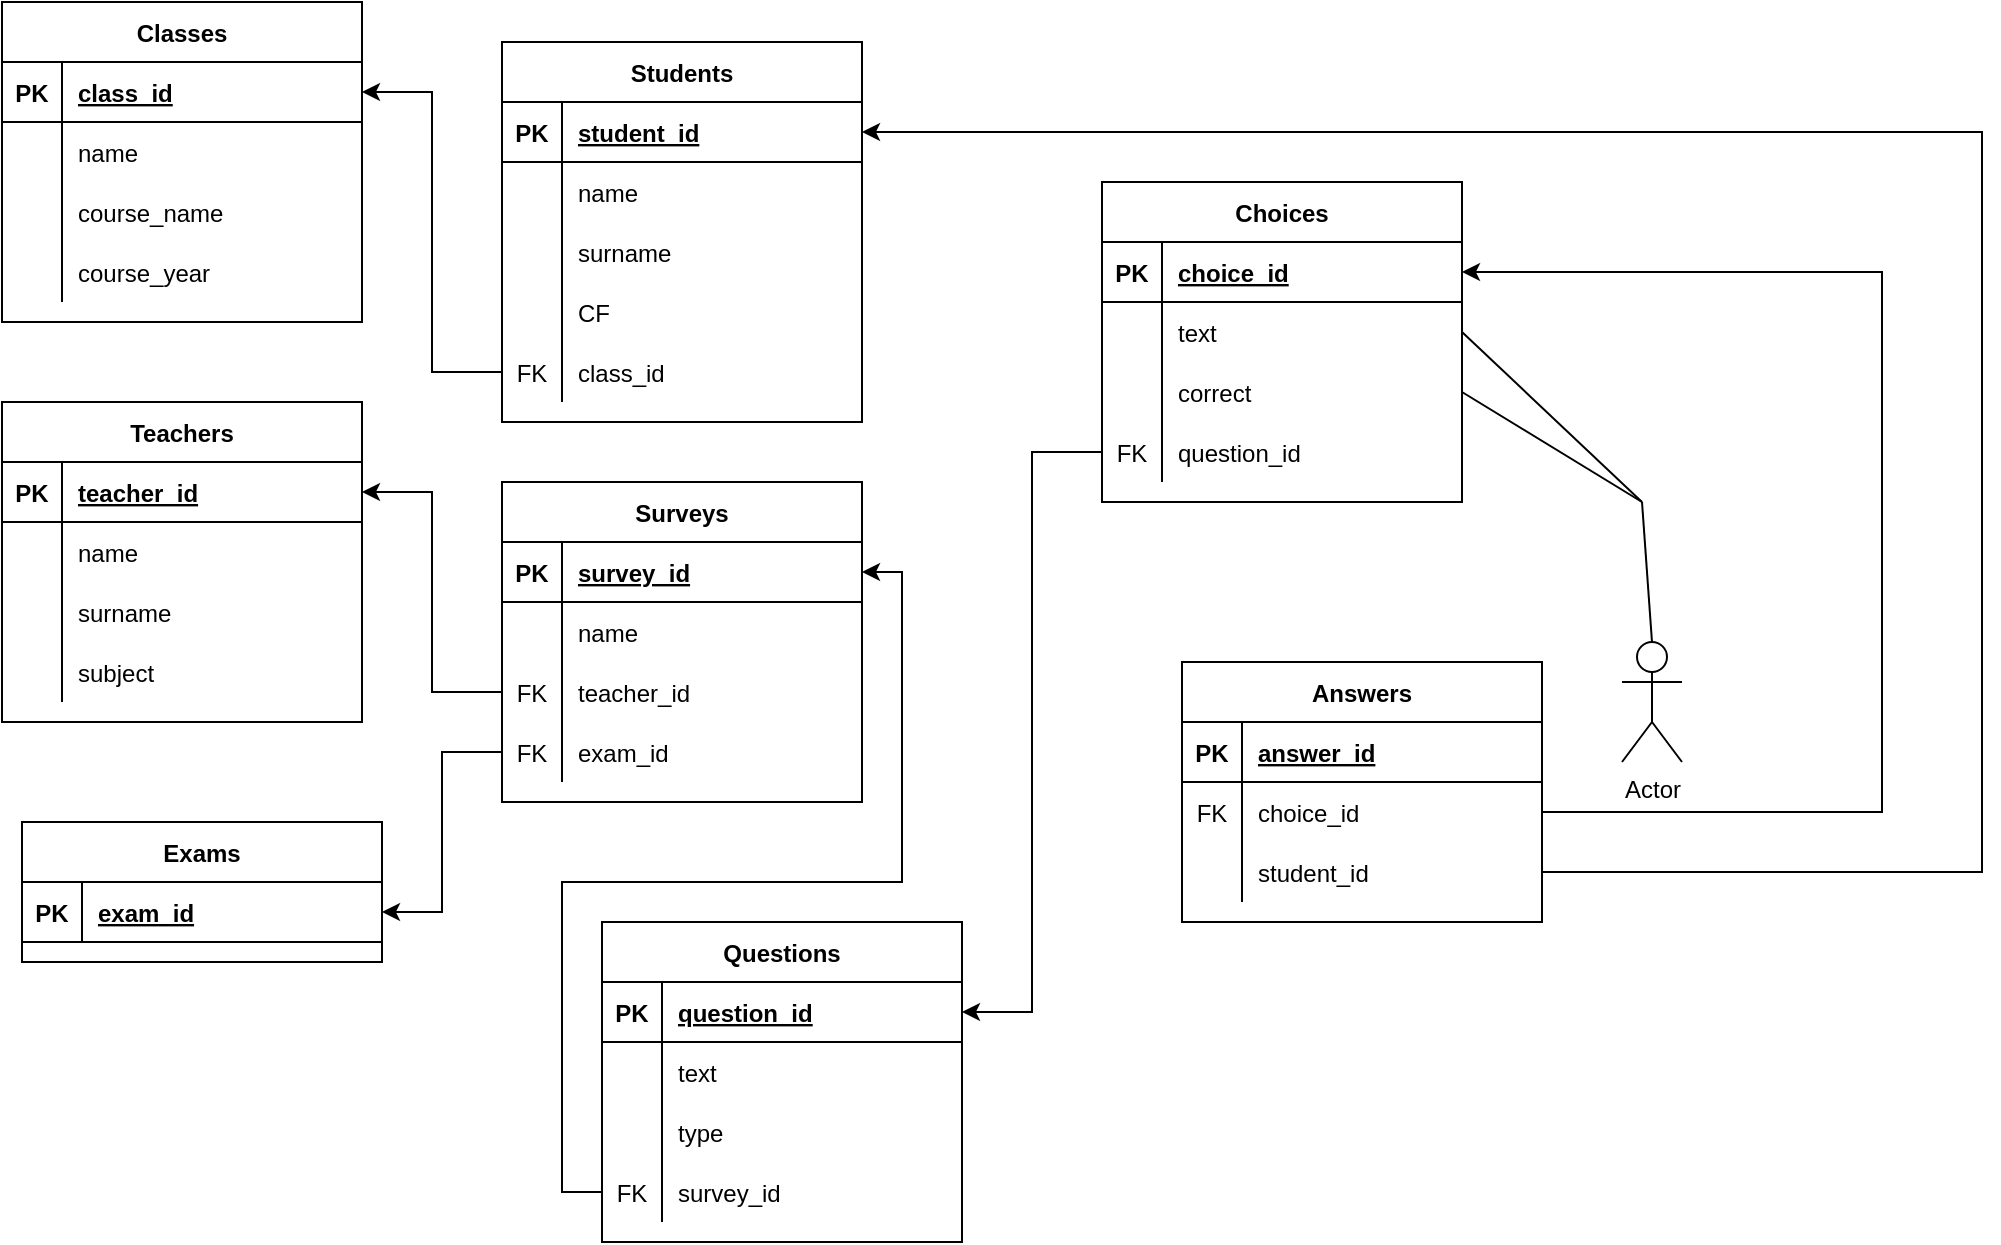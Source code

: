 <mxfile version="13.9.7" type="google"><diagram id="fZcFcUnUSK9s4WdVhPsP" name="Page-1"><mxGraphModel dx="1043" dy="583" grid="1" gridSize="10" guides="1" tooltips="1" connect="1" arrows="1" fold="1" page="1" pageScale="1" pageWidth="700" pageHeight="1000" math="0" shadow="0"><root><mxCell id="0"/><mxCell id="1" parent="0"/><mxCell id="Jp1wDzXhsAY_vWXqg_Am-1" value="Teachers" style="shape=table;startSize=30;container=1;collapsible=1;childLayout=tableLayout;fixedRows=1;rowLines=0;fontStyle=1;align=center;resizeLast=1;" vertex="1" parent="1"><mxGeometry x="50" y="220" width="180" height="160" as="geometry"/></mxCell><mxCell id="Jp1wDzXhsAY_vWXqg_Am-2" value="" style="shape=partialRectangle;collapsible=0;dropTarget=0;pointerEvents=0;fillColor=none;top=0;left=0;bottom=1;right=0;points=[[0,0.5],[1,0.5]];portConstraint=eastwest;" vertex="1" parent="Jp1wDzXhsAY_vWXqg_Am-1"><mxGeometry y="30" width="180" height="30" as="geometry"/></mxCell><mxCell id="Jp1wDzXhsAY_vWXqg_Am-3" value="PK" style="shape=partialRectangle;connectable=0;fillColor=none;top=0;left=0;bottom=0;right=0;fontStyle=1;overflow=hidden;" vertex="1" parent="Jp1wDzXhsAY_vWXqg_Am-2"><mxGeometry width="30" height="30" as="geometry"/></mxCell><mxCell id="Jp1wDzXhsAY_vWXqg_Am-4" value="teacher_id" style="shape=partialRectangle;connectable=0;fillColor=none;top=0;left=0;bottom=0;right=0;align=left;spacingLeft=6;fontStyle=5;overflow=hidden;" vertex="1" parent="Jp1wDzXhsAY_vWXqg_Am-2"><mxGeometry x="30" width="150" height="30" as="geometry"/></mxCell><mxCell id="Jp1wDzXhsAY_vWXqg_Am-5" value="" style="shape=partialRectangle;collapsible=0;dropTarget=0;pointerEvents=0;fillColor=none;top=0;left=0;bottom=0;right=0;points=[[0,0.5],[1,0.5]];portConstraint=eastwest;" vertex="1" parent="Jp1wDzXhsAY_vWXqg_Am-1"><mxGeometry y="60" width="180" height="30" as="geometry"/></mxCell><mxCell id="Jp1wDzXhsAY_vWXqg_Am-6" value="" style="shape=partialRectangle;connectable=0;fillColor=none;top=0;left=0;bottom=0;right=0;editable=1;overflow=hidden;" vertex="1" parent="Jp1wDzXhsAY_vWXqg_Am-5"><mxGeometry width="30" height="30" as="geometry"/></mxCell><mxCell id="Jp1wDzXhsAY_vWXqg_Am-7" value="name" style="shape=partialRectangle;connectable=0;fillColor=none;top=0;left=0;bottom=0;right=0;align=left;spacingLeft=6;overflow=hidden;" vertex="1" parent="Jp1wDzXhsAY_vWXqg_Am-5"><mxGeometry x="30" width="150" height="30" as="geometry"/></mxCell><mxCell id="Jp1wDzXhsAY_vWXqg_Am-8" value="" style="shape=partialRectangle;collapsible=0;dropTarget=0;pointerEvents=0;fillColor=none;top=0;left=0;bottom=0;right=0;points=[[0,0.5],[1,0.5]];portConstraint=eastwest;" vertex="1" parent="Jp1wDzXhsAY_vWXqg_Am-1"><mxGeometry y="90" width="180" height="30" as="geometry"/></mxCell><mxCell id="Jp1wDzXhsAY_vWXqg_Am-9" value="" style="shape=partialRectangle;connectable=0;fillColor=none;top=0;left=0;bottom=0;right=0;editable=1;overflow=hidden;" vertex="1" parent="Jp1wDzXhsAY_vWXqg_Am-8"><mxGeometry width="30" height="30" as="geometry"/></mxCell><mxCell id="Jp1wDzXhsAY_vWXqg_Am-10" value="surname" style="shape=partialRectangle;connectable=0;fillColor=none;top=0;left=0;bottom=0;right=0;align=left;spacingLeft=6;overflow=hidden;" vertex="1" parent="Jp1wDzXhsAY_vWXqg_Am-8"><mxGeometry x="30" width="150" height="30" as="geometry"/></mxCell><mxCell id="Jp1wDzXhsAY_vWXqg_Am-11" value="" style="shape=partialRectangle;collapsible=0;dropTarget=0;pointerEvents=0;fillColor=none;top=0;left=0;bottom=0;right=0;points=[[0,0.5],[1,0.5]];portConstraint=eastwest;" vertex="1" parent="Jp1wDzXhsAY_vWXqg_Am-1"><mxGeometry y="120" width="180" height="30" as="geometry"/></mxCell><mxCell id="Jp1wDzXhsAY_vWXqg_Am-12" value="" style="shape=partialRectangle;connectable=0;fillColor=none;top=0;left=0;bottom=0;right=0;editable=1;overflow=hidden;" vertex="1" parent="Jp1wDzXhsAY_vWXqg_Am-11"><mxGeometry width="30" height="30" as="geometry"/></mxCell><mxCell id="Jp1wDzXhsAY_vWXqg_Am-13" value="subject" style="shape=partialRectangle;connectable=0;fillColor=none;top=0;left=0;bottom=0;right=0;align=left;spacingLeft=6;overflow=hidden;" vertex="1" parent="Jp1wDzXhsAY_vWXqg_Am-11"><mxGeometry x="30" width="150" height="30" as="geometry"/></mxCell><mxCell id="Jp1wDzXhsAY_vWXqg_Am-15" value="Students" style="shape=table;startSize=30;container=1;collapsible=1;childLayout=tableLayout;fixedRows=1;rowLines=0;fontStyle=1;align=center;resizeLast=1;fillColor=none;" vertex="1" parent="1"><mxGeometry x="300" y="40" width="180" height="190" as="geometry"/></mxCell><mxCell id="Jp1wDzXhsAY_vWXqg_Am-16" value="" style="shape=partialRectangle;collapsible=0;dropTarget=0;pointerEvents=0;fillColor=none;top=0;left=0;bottom=1;right=0;points=[[0,0.5],[1,0.5]];portConstraint=eastwest;" vertex="1" parent="Jp1wDzXhsAY_vWXqg_Am-15"><mxGeometry y="30" width="180" height="30" as="geometry"/></mxCell><mxCell id="Jp1wDzXhsAY_vWXqg_Am-17" value="PK" style="shape=partialRectangle;connectable=0;fillColor=none;top=0;left=0;bottom=0;right=0;fontStyle=1;overflow=hidden;" vertex="1" parent="Jp1wDzXhsAY_vWXqg_Am-16"><mxGeometry width="30" height="30" as="geometry"/></mxCell><mxCell id="Jp1wDzXhsAY_vWXqg_Am-18" value="student_id" style="shape=partialRectangle;connectable=0;fillColor=none;top=0;left=0;bottom=0;right=0;align=left;spacingLeft=6;fontStyle=5;overflow=hidden;" vertex="1" parent="Jp1wDzXhsAY_vWXqg_Am-16"><mxGeometry x="30" width="150" height="30" as="geometry"/></mxCell><mxCell id="Jp1wDzXhsAY_vWXqg_Am-19" value="" style="shape=partialRectangle;collapsible=0;dropTarget=0;pointerEvents=0;fillColor=none;top=0;left=0;bottom=0;right=0;points=[[0,0.5],[1,0.5]];portConstraint=eastwest;" vertex="1" parent="Jp1wDzXhsAY_vWXqg_Am-15"><mxGeometry y="60" width="180" height="30" as="geometry"/></mxCell><mxCell id="Jp1wDzXhsAY_vWXqg_Am-20" value="" style="shape=partialRectangle;connectable=0;fillColor=none;top=0;left=0;bottom=0;right=0;editable=1;overflow=hidden;" vertex="1" parent="Jp1wDzXhsAY_vWXqg_Am-19"><mxGeometry width="30" height="30" as="geometry"/></mxCell><mxCell id="Jp1wDzXhsAY_vWXqg_Am-21" value="name" style="shape=partialRectangle;connectable=0;fillColor=none;top=0;left=0;bottom=0;right=0;align=left;spacingLeft=6;overflow=hidden;" vertex="1" parent="Jp1wDzXhsAY_vWXqg_Am-19"><mxGeometry x="30" width="150" height="30" as="geometry"/></mxCell><mxCell id="Jp1wDzXhsAY_vWXqg_Am-22" value="" style="shape=partialRectangle;collapsible=0;dropTarget=0;pointerEvents=0;fillColor=none;top=0;left=0;bottom=0;right=0;points=[[0,0.5],[1,0.5]];portConstraint=eastwest;" vertex="1" parent="Jp1wDzXhsAY_vWXqg_Am-15"><mxGeometry y="90" width="180" height="30" as="geometry"/></mxCell><mxCell id="Jp1wDzXhsAY_vWXqg_Am-23" value="" style="shape=partialRectangle;connectable=0;fillColor=none;top=0;left=0;bottom=0;right=0;editable=1;overflow=hidden;" vertex="1" parent="Jp1wDzXhsAY_vWXqg_Am-22"><mxGeometry width="30" height="30" as="geometry"/></mxCell><mxCell id="Jp1wDzXhsAY_vWXqg_Am-24" value="surname" style="shape=partialRectangle;connectable=0;fillColor=none;top=0;left=0;bottom=0;right=0;align=left;spacingLeft=6;overflow=hidden;" vertex="1" parent="Jp1wDzXhsAY_vWXqg_Am-22"><mxGeometry x="30" width="150" height="30" as="geometry"/></mxCell><mxCell id="Jp1wDzXhsAY_vWXqg_Am-25" value="" style="shape=partialRectangle;collapsible=0;dropTarget=0;pointerEvents=0;fillColor=none;top=0;left=0;bottom=0;right=0;points=[[0,0.5],[1,0.5]];portConstraint=eastwest;" vertex="1" parent="Jp1wDzXhsAY_vWXqg_Am-15"><mxGeometry y="120" width="180" height="30" as="geometry"/></mxCell><mxCell id="Jp1wDzXhsAY_vWXqg_Am-26" value="" style="shape=partialRectangle;connectable=0;fillColor=none;top=0;left=0;bottom=0;right=0;editable=1;overflow=hidden;" vertex="1" parent="Jp1wDzXhsAY_vWXqg_Am-25"><mxGeometry width="30" height="30" as="geometry"/></mxCell><mxCell id="Jp1wDzXhsAY_vWXqg_Am-27" value="CF" style="shape=partialRectangle;connectable=0;fillColor=none;top=0;left=0;bottom=0;right=0;align=left;spacingLeft=6;overflow=hidden;" vertex="1" parent="Jp1wDzXhsAY_vWXqg_Am-25"><mxGeometry x="30" width="150" height="30" as="geometry"/></mxCell><mxCell id="Jp1wDzXhsAY_vWXqg_Am-102" value="" style="shape=partialRectangle;collapsible=0;dropTarget=0;pointerEvents=0;fillColor=none;top=0;left=0;bottom=0;right=0;points=[[0,0.5],[1,0.5]];portConstraint=eastwest;" vertex="1" parent="Jp1wDzXhsAY_vWXqg_Am-15"><mxGeometry y="150" width="180" height="30" as="geometry"/></mxCell><mxCell id="Jp1wDzXhsAY_vWXqg_Am-103" value="FK" style="shape=partialRectangle;connectable=0;fillColor=none;top=0;left=0;bottom=0;right=0;editable=1;overflow=hidden;" vertex="1" parent="Jp1wDzXhsAY_vWXqg_Am-102"><mxGeometry width="30" height="30" as="geometry"/></mxCell><mxCell id="Jp1wDzXhsAY_vWXqg_Am-104" value="class_id" style="shape=partialRectangle;connectable=0;fillColor=none;top=0;left=0;bottom=0;right=0;align=left;spacingLeft=6;overflow=hidden;" vertex="1" parent="Jp1wDzXhsAY_vWXqg_Am-102"><mxGeometry x="30" width="150" height="30" as="geometry"/></mxCell><mxCell id="Jp1wDzXhsAY_vWXqg_Am-28" value="Classes" style="shape=table;startSize=30;container=1;collapsible=1;childLayout=tableLayout;fixedRows=1;rowLines=0;fontStyle=1;align=center;resizeLast=1;" vertex="1" parent="1"><mxGeometry x="50" y="20" width="180" height="160" as="geometry"/></mxCell><mxCell id="Jp1wDzXhsAY_vWXqg_Am-29" value="" style="shape=partialRectangle;collapsible=0;dropTarget=0;pointerEvents=0;fillColor=none;top=0;left=0;bottom=1;right=0;points=[[0,0.5],[1,0.5]];portConstraint=eastwest;" vertex="1" parent="Jp1wDzXhsAY_vWXqg_Am-28"><mxGeometry y="30" width="180" height="30" as="geometry"/></mxCell><mxCell id="Jp1wDzXhsAY_vWXqg_Am-30" value="PK" style="shape=partialRectangle;connectable=0;fillColor=none;top=0;left=0;bottom=0;right=0;fontStyle=1;overflow=hidden;" vertex="1" parent="Jp1wDzXhsAY_vWXqg_Am-29"><mxGeometry width="30" height="30" as="geometry"/></mxCell><mxCell id="Jp1wDzXhsAY_vWXqg_Am-31" value="class_id" style="shape=partialRectangle;connectable=0;fillColor=none;top=0;left=0;bottom=0;right=0;align=left;spacingLeft=6;fontStyle=5;overflow=hidden;" vertex="1" parent="Jp1wDzXhsAY_vWXqg_Am-29"><mxGeometry x="30" width="150" height="30" as="geometry"/></mxCell><mxCell id="Jp1wDzXhsAY_vWXqg_Am-32" value="" style="shape=partialRectangle;collapsible=0;dropTarget=0;pointerEvents=0;fillColor=none;top=0;left=0;bottom=0;right=0;points=[[0,0.5],[1,0.5]];portConstraint=eastwest;" vertex="1" parent="Jp1wDzXhsAY_vWXqg_Am-28"><mxGeometry y="60" width="180" height="30" as="geometry"/></mxCell><mxCell id="Jp1wDzXhsAY_vWXqg_Am-33" value="" style="shape=partialRectangle;connectable=0;fillColor=none;top=0;left=0;bottom=0;right=0;editable=1;overflow=hidden;" vertex="1" parent="Jp1wDzXhsAY_vWXqg_Am-32"><mxGeometry width="30" height="30" as="geometry"/></mxCell><mxCell id="Jp1wDzXhsAY_vWXqg_Am-34" value="name" style="shape=partialRectangle;connectable=0;fillColor=none;top=0;left=0;bottom=0;right=0;align=left;spacingLeft=6;overflow=hidden;" vertex="1" parent="Jp1wDzXhsAY_vWXqg_Am-32"><mxGeometry x="30" width="150" height="30" as="geometry"/></mxCell><mxCell id="Jp1wDzXhsAY_vWXqg_Am-35" value="" style="shape=partialRectangle;collapsible=0;dropTarget=0;pointerEvents=0;fillColor=none;top=0;left=0;bottom=0;right=0;points=[[0,0.5],[1,0.5]];portConstraint=eastwest;" vertex="1" parent="Jp1wDzXhsAY_vWXqg_Am-28"><mxGeometry y="90" width="180" height="30" as="geometry"/></mxCell><mxCell id="Jp1wDzXhsAY_vWXqg_Am-36" value="" style="shape=partialRectangle;connectable=0;fillColor=none;top=0;left=0;bottom=0;right=0;editable=1;overflow=hidden;" vertex="1" parent="Jp1wDzXhsAY_vWXqg_Am-35"><mxGeometry width="30" height="30" as="geometry"/></mxCell><mxCell id="Jp1wDzXhsAY_vWXqg_Am-37" value="course_name" style="shape=partialRectangle;connectable=0;fillColor=none;top=0;left=0;bottom=0;right=0;align=left;spacingLeft=6;overflow=hidden;" vertex="1" parent="Jp1wDzXhsAY_vWXqg_Am-35"><mxGeometry x="30" width="150" height="30" as="geometry"/></mxCell><mxCell id="Jp1wDzXhsAY_vWXqg_Am-38" value="" style="shape=partialRectangle;collapsible=0;dropTarget=0;pointerEvents=0;fillColor=none;top=0;left=0;bottom=0;right=0;points=[[0,0.5],[1,0.5]];portConstraint=eastwest;" vertex="1" parent="Jp1wDzXhsAY_vWXqg_Am-28"><mxGeometry y="120" width="180" height="30" as="geometry"/></mxCell><mxCell id="Jp1wDzXhsAY_vWXqg_Am-39" value="" style="shape=partialRectangle;connectable=0;fillColor=none;top=0;left=0;bottom=0;right=0;editable=1;overflow=hidden;" vertex="1" parent="Jp1wDzXhsAY_vWXqg_Am-38"><mxGeometry width="30" height="30" as="geometry"/></mxCell><mxCell id="Jp1wDzXhsAY_vWXqg_Am-40" value="course_year" style="shape=partialRectangle;connectable=0;fillColor=none;top=0;left=0;bottom=0;right=0;align=left;spacingLeft=6;overflow=hidden;" vertex="1" parent="Jp1wDzXhsAY_vWXqg_Am-38"><mxGeometry x="30" width="150" height="30" as="geometry"/></mxCell><mxCell id="Jp1wDzXhsAY_vWXqg_Am-41" value="Exams" style="shape=table;startSize=30;container=1;collapsible=1;childLayout=tableLayout;fixedRows=1;rowLines=0;fontStyle=1;align=center;resizeLast=1;" vertex="1" parent="1"><mxGeometry x="60" y="430" width="180" height="70" as="geometry"/></mxCell><mxCell id="Jp1wDzXhsAY_vWXqg_Am-42" value="" style="shape=partialRectangle;collapsible=0;dropTarget=0;pointerEvents=0;fillColor=none;top=0;left=0;bottom=1;right=0;points=[[0,0.5],[1,0.5]];portConstraint=eastwest;" vertex="1" parent="Jp1wDzXhsAY_vWXqg_Am-41"><mxGeometry y="30" width="180" height="30" as="geometry"/></mxCell><mxCell id="Jp1wDzXhsAY_vWXqg_Am-43" value="PK" style="shape=partialRectangle;connectable=0;fillColor=none;top=0;left=0;bottom=0;right=0;fontStyle=1;overflow=hidden;" vertex="1" parent="Jp1wDzXhsAY_vWXqg_Am-42"><mxGeometry width="30" height="30" as="geometry"/></mxCell><mxCell id="Jp1wDzXhsAY_vWXqg_Am-44" value="exam_id" style="shape=partialRectangle;connectable=0;fillColor=none;top=0;left=0;bottom=0;right=0;align=left;spacingLeft=6;fontStyle=5;overflow=hidden;" vertex="1" parent="Jp1wDzXhsAY_vWXqg_Am-42"><mxGeometry x="30" width="150" height="30" as="geometry"/></mxCell><mxCell id="Jp1wDzXhsAY_vWXqg_Am-54" value="Surveys" style="shape=table;startSize=30;container=1;collapsible=1;childLayout=tableLayout;fixedRows=1;rowLines=0;fontStyle=1;align=center;resizeLast=1;" vertex="1" parent="1"><mxGeometry x="300" y="260" width="180" height="160" as="geometry"/></mxCell><mxCell id="Jp1wDzXhsAY_vWXqg_Am-55" value="" style="shape=partialRectangle;collapsible=0;dropTarget=0;pointerEvents=0;fillColor=none;top=0;left=0;bottom=1;right=0;points=[[0,0.5],[1,0.5]];portConstraint=eastwest;" vertex="1" parent="Jp1wDzXhsAY_vWXqg_Am-54"><mxGeometry y="30" width="180" height="30" as="geometry"/></mxCell><mxCell id="Jp1wDzXhsAY_vWXqg_Am-56" value="PK" style="shape=partialRectangle;connectable=0;fillColor=none;top=0;left=0;bottom=0;right=0;fontStyle=1;overflow=hidden;" vertex="1" parent="Jp1wDzXhsAY_vWXqg_Am-55"><mxGeometry width="30" height="30" as="geometry"/></mxCell><mxCell id="Jp1wDzXhsAY_vWXqg_Am-57" value="survey_id" style="shape=partialRectangle;connectable=0;fillColor=none;top=0;left=0;bottom=0;right=0;align=left;spacingLeft=6;fontStyle=5;overflow=hidden;" vertex="1" parent="Jp1wDzXhsAY_vWXqg_Am-55"><mxGeometry x="30" width="150" height="30" as="geometry"/></mxCell><mxCell id="Jp1wDzXhsAY_vWXqg_Am-58" value="" style="shape=partialRectangle;collapsible=0;dropTarget=0;pointerEvents=0;fillColor=none;top=0;left=0;bottom=0;right=0;points=[[0,0.5],[1,0.5]];portConstraint=eastwest;" vertex="1" parent="Jp1wDzXhsAY_vWXqg_Am-54"><mxGeometry y="60" width="180" height="30" as="geometry"/></mxCell><mxCell id="Jp1wDzXhsAY_vWXqg_Am-59" value="" style="shape=partialRectangle;connectable=0;fillColor=none;top=0;left=0;bottom=0;right=0;editable=1;overflow=hidden;" vertex="1" parent="Jp1wDzXhsAY_vWXqg_Am-58"><mxGeometry width="30" height="30" as="geometry"/></mxCell><mxCell id="Jp1wDzXhsAY_vWXqg_Am-60" value="name" style="shape=partialRectangle;connectable=0;fillColor=none;top=0;left=0;bottom=0;right=0;align=left;spacingLeft=6;overflow=hidden;" vertex="1" parent="Jp1wDzXhsAY_vWXqg_Am-58"><mxGeometry x="30" width="150" height="30" as="geometry"/></mxCell><mxCell id="Jp1wDzXhsAY_vWXqg_Am-61" value="" style="shape=partialRectangle;collapsible=0;dropTarget=0;pointerEvents=0;fillColor=none;top=0;left=0;bottom=0;right=0;points=[[0,0.5],[1,0.5]];portConstraint=eastwest;" vertex="1" parent="Jp1wDzXhsAY_vWXqg_Am-54"><mxGeometry y="90" width="180" height="30" as="geometry"/></mxCell><mxCell id="Jp1wDzXhsAY_vWXqg_Am-62" value="FK" style="shape=partialRectangle;connectable=0;fillColor=none;top=0;left=0;bottom=0;right=0;editable=1;overflow=hidden;" vertex="1" parent="Jp1wDzXhsAY_vWXqg_Am-61"><mxGeometry width="30" height="30" as="geometry"/></mxCell><mxCell id="Jp1wDzXhsAY_vWXqg_Am-63" value="teacher_id" style="shape=partialRectangle;connectable=0;fillColor=none;top=0;left=0;bottom=0;right=0;align=left;spacingLeft=6;overflow=hidden;" vertex="1" parent="Jp1wDzXhsAY_vWXqg_Am-61"><mxGeometry x="30" width="150" height="30" as="geometry"/></mxCell><mxCell id="Jp1wDzXhsAY_vWXqg_Am-64" value="" style="shape=partialRectangle;collapsible=0;dropTarget=0;pointerEvents=0;fillColor=none;top=0;left=0;bottom=0;right=0;points=[[0,0.5],[1,0.5]];portConstraint=eastwest;" vertex="1" parent="Jp1wDzXhsAY_vWXqg_Am-54"><mxGeometry y="120" width="180" height="30" as="geometry"/></mxCell><mxCell id="Jp1wDzXhsAY_vWXqg_Am-65" value="FK" style="shape=partialRectangle;connectable=0;fillColor=none;top=0;left=0;bottom=0;right=0;editable=1;overflow=hidden;" vertex="1" parent="Jp1wDzXhsAY_vWXqg_Am-64"><mxGeometry width="30" height="30" as="geometry"/></mxCell><mxCell id="Jp1wDzXhsAY_vWXqg_Am-66" value="exam_id" style="shape=partialRectangle;connectable=0;fillColor=none;top=0;left=0;bottom=0;right=0;align=left;spacingLeft=6;overflow=hidden;" vertex="1" parent="Jp1wDzXhsAY_vWXqg_Am-64"><mxGeometry x="30" width="150" height="30" as="geometry"/></mxCell><mxCell id="Jp1wDzXhsAY_vWXqg_Am-67" value="Questions" style="shape=table;startSize=30;container=1;collapsible=1;childLayout=tableLayout;fixedRows=1;rowLines=0;fontStyle=1;align=center;resizeLast=1;" vertex="1" parent="1"><mxGeometry x="350" y="480" width="180" height="160" as="geometry"/></mxCell><mxCell id="Jp1wDzXhsAY_vWXqg_Am-68" value="" style="shape=partialRectangle;collapsible=0;dropTarget=0;pointerEvents=0;fillColor=none;top=0;left=0;bottom=1;right=0;points=[[0,0.5],[1,0.5]];portConstraint=eastwest;" vertex="1" parent="Jp1wDzXhsAY_vWXqg_Am-67"><mxGeometry y="30" width="180" height="30" as="geometry"/></mxCell><mxCell id="Jp1wDzXhsAY_vWXqg_Am-69" value="PK" style="shape=partialRectangle;connectable=0;fillColor=none;top=0;left=0;bottom=0;right=0;fontStyle=1;overflow=hidden;" vertex="1" parent="Jp1wDzXhsAY_vWXqg_Am-68"><mxGeometry width="30" height="30" as="geometry"/></mxCell><mxCell id="Jp1wDzXhsAY_vWXqg_Am-70" value="question_id" style="shape=partialRectangle;connectable=0;fillColor=none;top=0;left=0;bottom=0;right=0;align=left;spacingLeft=6;fontStyle=5;overflow=hidden;" vertex="1" parent="Jp1wDzXhsAY_vWXqg_Am-68"><mxGeometry x="30" width="150" height="30" as="geometry"/></mxCell><mxCell id="Jp1wDzXhsAY_vWXqg_Am-71" value="" style="shape=partialRectangle;collapsible=0;dropTarget=0;pointerEvents=0;fillColor=none;top=0;left=0;bottom=0;right=0;points=[[0,0.5],[1,0.5]];portConstraint=eastwest;" vertex="1" parent="Jp1wDzXhsAY_vWXqg_Am-67"><mxGeometry y="60" width="180" height="30" as="geometry"/></mxCell><mxCell id="Jp1wDzXhsAY_vWXqg_Am-72" value="" style="shape=partialRectangle;connectable=0;fillColor=none;top=0;left=0;bottom=0;right=0;editable=1;overflow=hidden;" vertex="1" parent="Jp1wDzXhsAY_vWXqg_Am-71"><mxGeometry width="30" height="30" as="geometry"/></mxCell><mxCell id="Jp1wDzXhsAY_vWXqg_Am-73" value="text" style="shape=partialRectangle;connectable=0;fillColor=none;top=0;left=0;bottom=0;right=0;align=left;spacingLeft=6;overflow=hidden;" vertex="1" parent="Jp1wDzXhsAY_vWXqg_Am-71"><mxGeometry x="30" width="150" height="30" as="geometry"/></mxCell><mxCell id="Jp1wDzXhsAY_vWXqg_Am-74" value="" style="shape=partialRectangle;collapsible=0;dropTarget=0;pointerEvents=0;fillColor=none;top=0;left=0;bottom=0;right=0;points=[[0,0.5],[1,0.5]];portConstraint=eastwest;" vertex="1" parent="Jp1wDzXhsAY_vWXqg_Am-67"><mxGeometry y="90" width="180" height="30" as="geometry"/></mxCell><mxCell id="Jp1wDzXhsAY_vWXqg_Am-75" value="" style="shape=partialRectangle;connectable=0;fillColor=none;top=0;left=0;bottom=0;right=0;editable=1;overflow=hidden;" vertex="1" parent="Jp1wDzXhsAY_vWXqg_Am-74"><mxGeometry width="30" height="30" as="geometry"/></mxCell><mxCell id="Jp1wDzXhsAY_vWXqg_Am-76" value="type" style="shape=partialRectangle;connectable=0;fillColor=none;top=0;left=0;bottom=0;right=0;align=left;spacingLeft=6;overflow=hidden;" vertex="1" parent="Jp1wDzXhsAY_vWXqg_Am-74"><mxGeometry x="30" width="150" height="30" as="geometry"/></mxCell><mxCell id="Jp1wDzXhsAY_vWXqg_Am-77" value="" style="shape=partialRectangle;collapsible=0;dropTarget=0;pointerEvents=0;fillColor=none;top=0;left=0;bottom=0;right=0;points=[[0,0.5],[1,0.5]];portConstraint=eastwest;" vertex="1" parent="Jp1wDzXhsAY_vWXqg_Am-67"><mxGeometry y="120" width="180" height="30" as="geometry"/></mxCell><mxCell id="Jp1wDzXhsAY_vWXqg_Am-78" value="FK" style="shape=partialRectangle;connectable=0;fillColor=none;top=0;left=0;bottom=0;right=0;editable=1;overflow=hidden;" vertex="1" parent="Jp1wDzXhsAY_vWXqg_Am-77"><mxGeometry width="30" height="30" as="geometry"/></mxCell><mxCell id="Jp1wDzXhsAY_vWXqg_Am-79" value="survey_id" style="shape=partialRectangle;connectable=0;fillColor=none;top=0;left=0;bottom=0;right=0;align=left;spacingLeft=6;overflow=hidden;" vertex="1" parent="Jp1wDzXhsAY_vWXqg_Am-77"><mxGeometry x="30" width="150" height="30" as="geometry"/></mxCell><mxCell id="Jp1wDzXhsAY_vWXqg_Am-80" value="Answers" style="shape=table;startSize=30;container=1;collapsible=1;childLayout=tableLayout;fixedRows=1;rowLines=0;fontStyle=1;align=center;resizeLast=1;" vertex="1" parent="1"><mxGeometry x="640" y="350" width="180" height="130" as="geometry"/></mxCell><mxCell id="Jp1wDzXhsAY_vWXqg_Am-81" value="" style="shape=partialRectangle;collapsible=0;dropTarget=0;pointerEvents=0;fillColor=none;top=0;left=0;bottom=1;right=0;points=[[0,0.5],[1,0.5]];portConstraint=eastwest;" vertex="1" parent="Jp1wDzXhsAY_vWXqg_Am-80"><mxGeometry y="30" width="180" height="30" as="geometry"/></mxCell><mxCell id="Jp1wDzXhsAY_vWXqg_Am-82" value="PK" style="shape=partialRectangle;connectable=0;fillColor=none;top=0;left=0;bottom=0;right=0;fontStyle=1;overflow=hidden;" vertex="1" parent="Jp1wDzXhsAY_vWXqg_Am-81"><mxGeometry width="30" height="30" as="geometry"/></mxCell><mxCell id="Jp1wDzXhsAY_vWXqg_Am-83" value="answer_id" style="shape=partialRectangle;connectable=0;fillColor=none;top=0;left=0;bottom=0;right=0;align=left;spacingLeft=6;fontStyle=5;overflow=hidden;" vertex="1" parent="Jp1wDzXhsAY_vWXqg_Am-81"><mxGeometry x="30" width="150" height="30" as="geometry"/></mxCell><mxCell id="Jp1wDzXhsAY_vWXqg_Am-84" value="" style="shape=partialRectangle;collapsible=0;dropTarget=0;pointerEvents=0;fillColor=none;top=0;left=0;bottom=0;right=0;points=[[0,0.5],[1,0.5]];portConstraint=eastwest;" vertex="1" parent="Jp1wDzXhsAY_vWXqg_Am-80"><mxGeometry y="60" width="180" height="30" as="geometry"/></mxCell><mxCell id="Jp1wDzXhsAY_vWXqg_Am-85" value="FK" style="shape=partialRectangle;connectable=0;fillColor=none;top=0;left=0;bottom=0;right=0;editable=1;overflow=hidden;" vertex="1" parent="Jp1wDzXhsAY_vWXqg_Am-84"><mxGeometry width="30" height="30" as="geometry"/></mxCell><mxCell id="Jp1wDzXhsAY_vWXqg_Am-86" value="choice_id" style="shape=partialRectangle;connectable=0;fillColor=none;top=0;left=0;bottom=0;right=0;align=left;spacingLeft=6;overflow=hidden;" vertex="1" parent="Jp1wDzXhsAY_vWXqg_Am-84"><mxGeometry x="30" width="150" height="30" as="geometry"/></mxCell><mxCell id="Jp1wDzXhsAY_vWXqg_Am-90" value="" style="shape=partialRectangle;collapsible=0;dropTarget=0;pointerEvents=0;fillColor=none;top=0;left=0;bottom=0;right=0;points=[[0,0.5],[1,0.5]];portConstraint=eastwest;" vertex="1" parent="Jp1wDzXhsAY_vWXqg_Am-80"><mxGeometry y="90" width="180" height="30" as="geometry"/></mxCell><mxCell id="Jp1wDzXhsAY_vWXqg_Am-91" value="" style="shape=partialRectangle;connectable=0;fillColor=none;top=0;left=0;bottom=0;right=0;editable=1;overflow=hidden;" vertex="1" parent="Jp1wDzXhsAY_vWXqg_Am-90"><mxGeometry width="30" height="30" as="geometry"/></mxCell><mxCell id="Jp1wDzXhsAY_vWXqg_Am-92" value="student_id" style="shape=partialRectangle;connectable=0;fillColor=none;top=0;left=0;bottom=0;right=0;align=left;spacingLeft=6;overflow=hidden;" vertex="1" parent="Jp1wDzXhsAY_vWXqg_Am-90"><mxGeometry x="30" width="150" height="30" as="geometry"/></mxCell><mxCell id="Jp1wDzXhsAY_vWXqg_Am-107" value="Choices" style="shape=table;startSize=30;container=1;collapsible=1;childLayout=tableLayout;fixedRows=1;rowLines=0;fontStyle=1;align=center;resizeLast=1;" vertex="1" parent="1"><mxGeometry x="600" y="110" width="180" height="160" as="geometry"/></mxCell><mxCell id="Jp1wDzXhsAY_vWXqg_Am-108" value="" style="shape=partialRectangle;collapsible=0;dropTarget=0;pointerEvents=0;fillColor=none;top=0;left=0;bottom=1;right=0;points=[[0,0.5],[1,0.5]];portConstraint=eastwest;" vertex="1" parent="Jp1wDzXhsAY_vWXqg_Am-107"><mxGeometry y="30" width="180" height="30" as="geometry"/></mxCell><mxCell id="Jp1wDzXhsAY_vWXqg_Am-109" value="PK" style="shape=partialRectangle;connectable=0;fillColor=none;top=0;left=0;bottom=0;right=0;fontStyle=1;overflow=hidden;" vertex="1" parent="Jp1wDzXhsAY_vWXqg_Am-108"><mxGeometry width="30" height="30" as="geometry"/></mxCell><mxCell id="Jp1wDzXhsAY_vWXqg_Am-110" value="choice_id" style="shape=partialRectangle;connectable=0;fillColor=none;top=0;left=0;bottom=0;right=0;align=left;spacingLeft=6;fontStyle=5;overflow=hidden;" vertex="1" parent="Jp1wDzXhsAY_vWXqg_Am-108"><mxGeometry x="30" width="150" height="30" as="geometry"/></mxCell><mxCell id="Jp1wDzXhsAY_vWXqg_Am-111" value="" style="shape=partialRectangle;collapsible=0;dropTarget=0;pointerEvents=0;fillColor=none;top=0;left=0;bottom=0;right=0;points=[[0,0.5],[1,0.5]];portConstraint=eastwest;" vertex="1" parent="Jp1wDzXhsAY_vWXqg_Am-107"><mxGeometry y="60" width="180" height="30" as="geometry"/></mxCell><mxCell id="Jp1wDzXhsAY_vWXqg_Am-112" value="" style="shape=partialRectangle;connectable=0;fillColor=none;top=0;left=0;bottom=0;right=0;editable=1;overflow=hidden;" vertex="1" parent="Jp1wDzXhsAY_vWXqg_Am-111"><mxGeometry width="30" height="30" as="geometry"/></mxCell><mxCell id="Jp1wDzXhsAY_vWXqg_Am-113" value="text" style="shape=partialRectangle;connectable=0;fillColor=none;top=0;left=0;bottom=0;right=0;align=left;spacingLeft=6;overflow=hidden;" vertex="1" parent="Jp1wDzXhsAY_vWXqg_Am-111"><mxGeometry x="30" width="150" height="30" as="geometry"/></mxCell><mxCell id="Jp1wDzXhsAY_vWXqg_Am-114" value="" style="shape=partialRectangle;collapsible=0;dropTarget=0;pointerEvents=0;fillColor=none;top=0;left=0;bottom=0;right=0;points=[[0,0.5],[1,0.5]];portConstraint=eastwest;" vertex="1" parent="Jp1wDzXhsAY_vWXqg_Am-107"><mxGeometry y="90" width="180" height="30" as="geometry"/></mxCell><mxCell id="Jp1wDzXhsAY_vWXqg_Am-115" value="" style="shape=partialRectangle;connectable=0;fillColor=none;top=0;left=0;bottom=0;right=0;editable=1;overflow=hidden;" vertex="1" parent="Jp1wDzXhsAY_vWXqg_Am-114"><mxGeometry width="30" height="30" as="geometry"/></mxCell><mxCell id="Jp1wDzXhsAY_vWXqg_Am-116" value="correct" style="shape=partialRectangle;connectable=0;fillColor=none;top=0;left=0;bottom=0;right=0;align=left;spacingLeft=6;overflow=hidden;" vertex="1" parent="Jp1wDzXhsAY_vWXqg_Am-114"><mxGeometry x="30" width="150" height="30" as="geometry"/></mxCell><mxCell id="Jp1wDzXhsAY_vWXqg_Am-126" value="" style="shape=partialRectangle;collapsible=0;dropTarget=0;pointerEvents=0;fillColor=none;top=0;left=0;bottom=0;right=0;points=[[0,0.5],[1,0.5]];portConstraint=eastwest;" vertex="1" parent="Jp1wDzXhsAY_vWXqg_Am-107"><mxGeometry y="120" width="180" height="30" as="geometry"/></mxCell><mxCell id="Jp1wDzXhsAY_vWXqg_Am-127" value="FK" style="shape=partialRectangle;connectable=0;fillColor=none;top=0;left=0;bottom=0;right=0;editable=1;overflow=hidden;" vertex="1" parent="Jp1wDzXhsAY_vWXqg_Am-126"><mxGeometry width="30" height="30" as="geometry"/></mxCell><mxCell id="Jp1wDzXhsAY_vWXqg_Am-128" value="question_id" style="shape=partialRectangle;connectable=0;fillColor=none;top=0;left=0;bottom=0;right=0;align=left;spacingLeft=6;overflow=hidden;" vertex="1" parent="Jp1wDzXhsAY_vWXqg_Am-126"><mxGeometry x="30" width="150" height="30" as="geometry"/></mxCell><mxCell id="EmColjf5HAyUaIs0lBe6-1" value="Actor" style="shape=umlActor;verticalLabelPosition=bottom;verticalAlign=top;html=1;outlineConnect=0;" vertex="1" parent="1"><mxGeometry x="860" y="340" width="30" height="60" as="geometry"/></mxCell><mxCell id="EmColjf5HAyUaIs0lBe6-2" value="" style="endArrow=none;html=1;entryX=0.5;entryY=0;entryDx=0;entryDy=0;entryPerimeter=0;" edge="1" parent="1" target="EmColjf5HAyUaIs0lBe6-1"><mxGeometry width="50" height="50" relative="1" as="geometry"><mxPoint x="870" y="270" as="sourcePoint"/><mxPoint x="480" y="390" as="targetPoint"/></mxGeometry></mxCell><mxCell id="EmColjf5HAyUaIs0lBe6-3" value="" style="endArrow=none;html=1;entryX=1;entryY=0.5;entryDx=0;entryDy=0;" edge="1" parent="1" target="Jp1wDzXhsAY_vWXqg_Am-111"><mxGeometry width="50" height="50" relative="1" as="geometry"><mxPoint x="870" y="270" as="sourcePoint"/><mxPoint x="580" y="80" as="targetPoint"/></mxGeometry></mxCell><mxCell id="EmColjf5HAyUaIs0lBe6-4" value="" style="endArrow=none;html=1;entryX=1;entryY=0.5;entryDx=0;entryDy=0;" edge="1" parent="1" target="Jp1wDzXhsAY_vWXqg_Am-114"><mxGeometry width="50" height="50" relative="1" as="geometry"><mxPoint x="870" y="270" as="sourcePoint"/><mxPoint x="470" y="230" as="targetPoint"/></mxGeometry></mxCell><mxCell id="Jp1wDzXhsAY_vWXqg_Am-137" style="edgeStyle=orthogonalEdgeStyle;rounded=0;orthogonalLoop=1;jettySize=auto;html=1;exitX=1;exitY=0.5;exitDx=0;exitDy=0;entryX=1;entryY=0.5;entryDx=0;entryDy=0;" edge="1" parent="1" source="Jp1wDzXhsAY_vWXqg_Am-84" target="Jp1wDzXhsAY_vWXqg_Am-108"><mxGeometry relative="1" as="geometry"><Array as="points"><mxPoint x="990" y="425"/><mxPoint x="990" y="155"/></Array></mxGeometry></mxCell><mxCell id="Jp1wDzXhsAY_vWXqg_Am-138" style="edgeStyle=orthogonalEdgeStyle;rounded=0;orthogonalLoop=1;jettySize=auto;html=1;exitX=1;exitY=0.5;exitDx=0;exitDy=0;entryX=1;entryY=0.5;entryDx=0;entryDy=0;" edge="1" parent="1" source="Jp1wDzXhsAY_vWXqg_Am-90" target="Jp1wDzXhsAY_vWXqg_Am-16"><mxGeometry relative="1" as="geometry"><Array as="points"><mxPoint x="1040" y="455"/><mxPoint x="1040" y="85"/></Array></mxGeometry></mxCell><mxCell id="Jp1wDzXhsAY_vWXqg_Am-139" style="edgeStyle=orthogonalEdgeStyle;rounded=0;orthogonalLoop=1;jettySize=auto;html=1;exitX=0;exitY=0.5;exitDx=0;exitDy=0;entryX=1;entryY=0.5;entryDx=0;entryDy=0;" edge="1" parent="1" source="Jp1wDzXhsAY_vWXqg_Am-102" target="Jp1wDzXhsAY_vWXqg_Am-29"><mxGeometry relative="1" as="geometry"/></mxCell><mxCell id="Jp1wDzXhsAY_vWXqg_Am-140" style="edgeStyle=orthogonalEdgeStyle;rounded=0;orthogonalLoop=1;jettySize=auto;html=1;exitX=0;exitY=0.5;exitDx=0;exitDy=0;entryX=1;entryY=0.5;entryDx=0;entryDy=0;" edge="1" parent="1" source="Jp1wDzXhsAY_vWXqg_Am-61" target="Jp1wDzXhsAY_vWXqg_Am-2"><mxGeometry relative="1" as="geometry"/></mxCell><mxCell id="Jp1wDzXhsAY_vWXqg_Am-141" style="edgeStyle=orthogonalEdgeStyle;rounded=0;orthogonalLoop=1;jettySize=auto;html=1;exitX=0;exitY=0.5;exitDx=0;exitDy=0;entryX=1;entryY=0.5;entryDx=0;entryDy=0;" edge="1" parent="1" source="Jp1wDzXhsAY_vWXqg_Am-64" target="Jp1wDzXhsAY_vWXqg_Am-42"><mxGeometry relative="1" as="geometry"/></mxCell><mxCell id="Jp1wDzXhsAY_vWXqg_Am-142" style="edgeStyle=orthogonalEdgeStyle;rounded=0;orthogonalLoop=1;jettySize=auto;html=1;exitX=0;exitY=0.5;exitDx=0;exitDy=0;entryX=1;entryY=0.5;entryDx=0;entryDy=0;" edge="1" parent="1" source="Jp1wDzXhsAY_vWXqg_Am-126" target="Jp1wDzXhsAY_vWXqg_Am-68"><mxGeometry relative="1" as="geometry"/></mxCell><mxCell id="Jp1wDzXhsAY_vWXqg_Am-143" style="edgeStyle=orthogonalEdgeStyle;rounded=0;orthogonalLoop=1;jettySize=auto;html=1;exitX=0;exitY=0.5;exitDx=0;exitDy=0;entryX=1;entryY=0.5;entryDx=0;entryDy=0;" edge="1" parent="1" source="Jp1wDzXhsAY_vWXqg_Am-77" target="Jp1wDzXhsAY_vWXqg_Am-55"><mxGeometry relative="1" as="geometry"/></mxCell></root></mxGraphModel></diagram></mxfile>